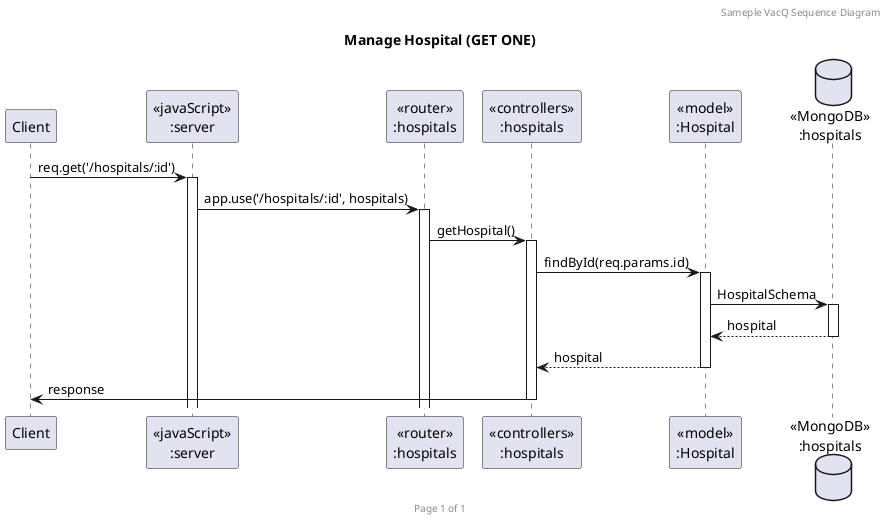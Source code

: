 @startuml Manage Hospital (GET ONE)

header Sameple VacQ Sequence Diagram
footer Page %page% of %lastpage%
title "Manage Hospital (GET ONE)"

participant "Client" as client
participant "<<javaScript>>\n:server" as server
participant "<<router>>\n:hospitals" as routerHospitals
participant "<<controllers>>\n:hospitals" as controllersHospitals
participant "<<model>>\n:Hospital" as modelHospital
database "<<MongoDB>>\n:hospitals" as HospitalsDatabase

client->server ++:req.get('/hospitals/:id')
server->routerHospitals ++:app.use('/hospitals/:id', hospitals)
routerHospitals -> controllersHospitals ++:getHospital()
controllersHospitals->modelHospital ++:findById(req.params.id)
modelHospital ->HospitalsDatabase ++: HospitalSchema
HospitalsDatabase --> modelHospital --: hospital
controllersHospitals <-- modelHospital --:hospital
controllersHospitals->client --:response

@enduml